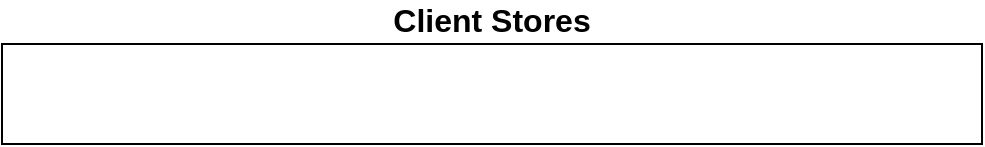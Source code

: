 <mxfile version="12.7.1" type="github">
  <diagram id="GqDxuVX-_kG6WUaX6dON" name="Page-1">
    <mxGraphModel dx="854" dy="436" grid="1" gridSize="10" guides="1" tooltips="1" connect="1" arrows="1" fold="1" page="1" pageScale="1" pageWidth="850" pageHeight="1100" math="0" shadow="0">
      <root>
        <mxCell id="0" />
        <mxCell id="1" parent="0" />
        <mxCell id="MxhjkGYFFgYxlKss-_g9-1" value="" style="rounded=0;whiteSpace=wrap;html=1;" vertex="1" parent="1">
          <mxGeometry x="130" y="40" width="490" height="50" as="geometry" />
        </mxCell>
        <mxCell id="MxhjkGYFFgYxlKss-_g9-2" value="Client Stores" style="text;html=1;strokeColor=none;fillColor=none;align=center;verticalAlign=middle;whiteSpace=wrap;rounded=0;fontStyle=1;fontSize=16;" vertex="1" parent="1">
          <mxGeometry x="315" y="18" width="120" height="20" as="geometry" />
        </mxCell>
      </root>
    </mxGraphModel>
  </diagram>
</mxfile>
